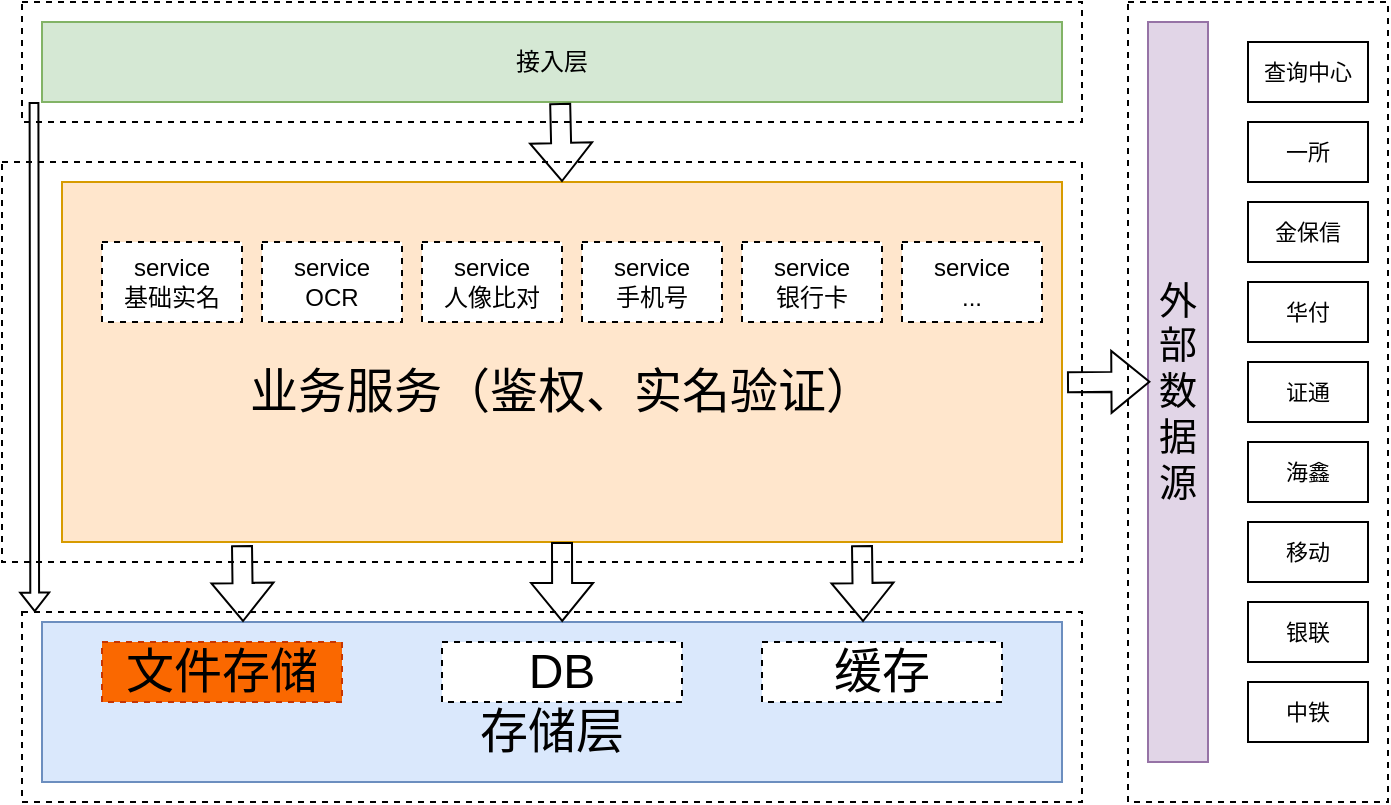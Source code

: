 <mxfile version="16.0.3" type="github">
  <diagram id="qGWWvtlKSTrUDxUpzQvE" name="Page-1">
    <mxGraphModel dx="1000" dy="674" grid="1" gridSize="10" guides="1" tooltips="1" connect="1" arrows="1" fold="1" page="1" pageScale="1" pageWidth="827" pageHeight="1169" math="0" shadow="0">
      <root>
        <mxCell id="0" />
        <mxCell id="1" parent="0" />
        <mxCell id="ccBjOckxw03oqFwDDzEE-33" value="" style="rounded=0;whiteSpace=wrap;html=1;dashed=1;" vertex="1" parent="1">
          <mxGeometry x="613" y="220" width="130" height="400" as="geometry" />
        </mxCell>
        <mxCell id="ccBjOckxw03oqFwDDzEE-14" value="" style="rounded=0;whiteSpace=wrap;html=1;dashed=1;" vertex="1" parent="1">
          <mxGeometry x="60" y="525" width="530" height="95" as="geometry" />
        </mxCell>
        <mxCell id="ccBjOckxw03oqFwDDzEE-12" value="" style="rounded=0;whiteSpace=wrap;html=1;dashed=1;" vertex="1" parent="1">
          <mxGeometry x="50" y="300" width="540" height="200" as="geometry" />
        </mxCell>
        <mxCell id="ccBjOckxw03oqFwDDzEE-5" value="" style="rounded=0;whiteSpace=wrap;html=1;dashed=1;" vertex="1" parent="1">
          <mxGeometry x="60" y="220" width="530" height="60" as="geometry" />
        </mxCell>
        <mxCell id="ccBjOckxw03oqFwDDzEE-1" value="接入层" style="rounded=0;whiteSpace=wrap;html=1;fillColor=#d5e8d4;strokeColor=#82b366;" vertex="1" parent="1">
          <mxGeometry x="70" y="230" width="510" height="40" as="geometry" />
        </mxCell>
        <mxCell id="ccBjOckxw03oqFwDDzEE-2" value="&lt;font style=&quot;font-size: 24px&quot;&gt;&lt;br&gt;业务服务（鉴权、实名验证）&lt;/font&gt;" style="rounded=0;whiteSpace=wrap;html=1;fillColor=#ffe6cc;strokeColor=#d79b00;" vertex="1" parent="1">
          <mxGeometry x="80" y="310" width="500" height="180" as="geometry" />
        </mxCell>
        <mxCell id="ccBjOckxw03oqFwDDzEE-3" value="&lt;font style=&quot;font-size: 24px&quot;&gt;&lt;br&gt;存储层&lt;/font&gt;" style="rounded=0;whiteSpace=wrap;html=1;fillColor=#dae8fc;strokeColor=#6c8ebf;" vertex="1" parent="1">
          <mxGeometry x="70" y="530" width="510" height="80" as="geometry" />
        </mxCell>
        <mxCell id="ccBjOckxw03oqFwDDzEE-4" value="&lt;font style=&quot;font-size: 19px&quot;&gt;外部数据源&lt;/font&gt;" style="rounded=0;whiteSpace=wrap;html=1;fillColor=#e1d5e7;strokeColor=#9673a6;" vertex="1" parent="1">
          <mxGeometry x="623" y="230" width="30" height="370" as="geometry" />
        </mxCell>
        <mxCell id="ccBjOckxw03oqFwDDzEE-6" value="service&lt;br&gt;基础实名" style="rounded=0;whiteSpace=wrap;html=1;dashed=1;" vertex="1" parent="1">
          <mxGeometry x="100" y="340" width="70" height="40" as="geometry" />
        </mxCell>
        <mxCell id="ccBjOckxw03oqFwDDzEE-7" value="service&lt;br&gt;OCR" style="rounded=0;whiteSpace=wrap;html=1;dashed=1;" vertex="1" parent="1">
          <mxGeometry x="180" y="340" width="70" height="40" as="geometry" />
        </mxCell>
        <mxCell id="ccBjOckxw03oqFwDDzEE-8" value="service&lt;br&gt;人像比对" style="rounded=0;whiteSpace=wrap;html=1;dashed=1;" vertex="1" parent="1">
          <mxGeometry x="260" y="340" width="70" height="40" as="geometry" />
        </mxCell>
        <mxCell id="ccBjOckxw03oqFwDDzEE-9" value="service&lt;br&gt;手机号" style="rounded=0;whiteSpace=wrap;html=1;dashed=1;" vertex="1" parent="1">
          <mxGeometry x="340" y="340" width="70" height="40" as="geometry" />
        </mxCell>
        <mxCell id="ccBjOckxw03oqFwDDzEE-10" value="service&lt;br&gt;银行卡" style="rounded=0;whiteSpace=wrap;html=1;dashed=1;" vertex="1" parent="1">
          <mxGeometry x="420" y="340" width="70" height="40" as="geometry" />
        </mxCell>
        <mxCell id="ccBjOckxw03oqFwDDzEE-11" value="service&lt;br&gt;..." style="rounded=0;whiteSpace=wrap;html=1;dashed=1;" vertex="1" parent="1">
          <mxGeometry x="500" y="340" width="70" height="40" as="geometry" />
        </mxCell>
        <mxCell id="ccBjOckxw03oqFwDDzEE-13" value="文件存储" style="rounded=0;whiteSpace=wrap;html=1;dashed=1;fontSize=24;fillColor=#fa6800;strokeColor=#C73500;fontColor=#000000;" vertex="1" parent="1">
          <mxGeometry x="100" y="540" width="120" height="30" as="geometry" />
        </mxCell>
        <mxCell id="ccBjOckxw03oqFwDDzEE-15" value="缓存" style="rounded=0;whiteSpace=wrap;html=1;dashed=1;fontSize=24;" vertex="1" parent="1">
          <mxGeometry x="430" y="540" width="120" height="30" as="geometry" />
        </mxCell>
        <mxCell id="ccBjOckxw03oqFwDDzEE-16" value="DB" style="rounded=0;whiteSpace=wrap;html=1;dashed=1;fontSize=24;" vertex="1" parent="1">
          <mxGeometry x="270" y="540" width="120" height="30" as="geometry" />
        </mxCell>
        <mxCell id="ccBjOckxw03oqFwDDzEE-18" value="查询中心" style="rounded=0;whiteSpace=wrap;html=1;labelBackgroundColor=#FFFFFF;fontSize=11;" vertex="1" parent="1">
          <mxGeometry x="673" y="240" width="60" height="30" as="geometry" />
        </mxCell>
        <mxCell id="ccBjOckxw03oqFwDDzEE-19" value="一所" style="rounded=0;whiteSpace=wrap;html=1;labelBackgroundColor=#FFFFFF;fontSize=11;" vertex="1" parent="1">
          <mxGeometry x="673" y="280" width="60" height="30" as="geometry" />
        </mxCell>
        <mxCell id="ccBjOckxw03oqFwDDzEE-20" value="金保信" style="rounded=0;whiteSpace=wrap;html=1;labelBackgroundColor=#FFFFFF;fontSize=11;" vertex="1" parent="1">
          <mxGeometry x="673" y="320" width="60" height="30" as="geometry" />
        </mxCell>
        <mxCell id="ccBjOckxw03oqFwDDzEE-21" value="华付" style="rounded=0;whiteSpace=wrap;html=1;labelBackgroundColor=#FFFFFF;fontSize=11;" vertex="1" parent="1">
          <mxGeometry x="673" y="360" width="60" height="30" as="geometry" />
        </mxCell>
        <mxCell id="ccBjOckxw03oqFwDDzEE-22" value="证通" style="rounded=0;whiteSpace=wrap;html=1;labelBackgroundColor=#FFFFFF;fontSize=11;" vertex="1" parent="1">
          <mxGeometry x="673" y="400" width="60" height="30" as="geometry" />
        </mxCell>
        <mxCell id="ccBjOckxw03oqFwDDzEE-23" value="海鑫" style="rounded=0;whiteSpace=wrap;html=1;labelBackgroundColor=#FFFFFF;fontSize=11;" vertex="1" parent="1">
          <mxGeometry x="673" y="440" width="60" height="30" as="geometry" />
        </mxCell>
        <mxCell id="ccBjOckxw03oqFwDDzEE-24" value="移动" style="rounded=0;whiteSpace=wrap;html=1;labelBackgroundColor=#FFFFFF;fontSize=11;" vertex="1" parent="1">
          <mxGeometry x="673" y="480" width="60" height="30" as="geometry" />
        </mxCell>
        <mxCell id="ccBjOckxw03oqFwDDzEE-25" value="银联" style="rounded=0;whiteSpace=wrap;html=1;labelBackgroundColor=#FFFFFF;fontSize=11;" vertex="1" parent="1">
          <mxGeometry x="673" y="520" width="60" height="30" as="geometry" />
        </mxCell>
        <mxCell id="ccBjOckxw03oqFwDDzEE-26" value="中铁" style="rounded=0;whiteSpace=wrap;html=1;labelBackgroundColor=#FFFFFF;fontSize=11;" vertex="1" parent="1">
          <mxGeometry x="673" y="560" width="60" height="30" as="geometry" />
        </mxCell>
        <mxCell id="ccBjOckxw03oqFwDDzEE-27" value="" style="shape=flexArrow;endArrow=classic;html=1;rounded=0;fontSize=11;entryX=0.5;entryY=0;entryDx=0;entryDy=0;exitX=0.508;exitY=1.012;exitDx=0;exitDy=0;exitPerimeter=0;" edge="1" parent="1" source="ccBjOckxw03oqFwDDzEE-1" target="ccBjOckxw03oqFwDDzEE-2">
          <mxGeometry width="50" height="50" relative="1" as="geometry">
            <mxPoint x="310" y="390" as="sourcePoint" />
            <mxPoint x="360" y="340" as="targetPoint" />
          </mxGeometry>
        </mxCell>
        <mxCell id="ccBjOckxw03oqFwDDzEE-28" value="" style="shape=flexArrow;endArrow=classic;html=1;rounded=0;fontSize=11;entryX=0.51;entryY=0;entryDx=0;entryDy=0;entryPerimeter=0;exitX=0.5;exitY=1;exitDx=0;exitDy=0;" edge="1" parent="1" source="ccBjOckxw03oqFwDDzEE-2" target="ccBjOckxw03oqFwDDzEE-3">
          <mxGeometry width="50" height="50" relative="1" as="geometry">
            <mxPoint x="310" y="390" as="sourcePoint" />
            <mxPoint x="360" y="340" as="targetPoint" />
          </mxGeometry>
        </mxCell>
        <mxCell id="ccBjOckxw03oqFwDDzEE-29" value="" style="shape=flexArrow;endArrow=classic;html=1;rounded=0;fontSize=11;entryX=0.51;entryY=0;entryDx=0;entryDy=0;entryPerimeter=0;exitX=0.509;exitY=1.009;exitDx=0;exitDy=0;exitPerimeter=0;" edge="1" parent="1">
          <mxGeometry width="50" height="50" relative="1" as="geometry">
            <mxPoint x="480.0" y="491.62" as="sourcePoint" />
            <mxPoint x="480.51" y="530" as="targetPoint" />
          </mxGeometry>
        </mxCell>
        <mxCell id="ccBjOckxw03oqFwDDzEE-30" value="" style="shape=flexArrow;endArrow=classic;html=1;rounded=0;fontSize=11;entryX=0.51;entryY=0;entryDx=0;entryDy=0;entryPerimeter=0;exitX=0.509;exitY=1.009;exitDx=0;exitDy=0;exitPerimeter=0;" edge="1" parent="1">
          <mxGeometry width="50" height="50" relative="1" as="geometry">
            <mxPoint x="170.0" y="491.62" as="sourcePoint" />
            <mxPoint x="170.51" y="530" as="targetPoint" />
          </mxGeometry>
        </mxCell>
        <mxCell id="ccBjOckxw03oqFwDDzEE-32" value="" style="shape=flexArrow;endArrow=classic;html=1;rounded=0;fontSize=11;entryX=0.012;entryY=0.001;entryDx=0;entryDy=0;entryPerimeter=0;width=4.39;endSize=2.761;endWidth=9.078;" edge="1" parent="1" target="ccBjOckxw03oqFwDDzEE-14">
          <mxGeometry width="50" height="50" relative="1" as="geometry">
            <mxPoint x="66" y="270" as="sourcePoint" />
            <mxPoint x="90" y="375" as="targetPoint" />
          </mxGeometry>
        </mxCell>
        <mxCell id="ccBjOckxw03oqFwDDzEE-34" value="" style="shape=flexArrow;endArrow=classic;html=1;rounded=0;fontSize=11;entryX=0.04;entryY=0.486;entryDx=0;entryDy=0;entryPerimeter=0;exitX=1.005;exitY=0.556;exitDx=0;exitDy=0;exitPerimeter=0;" edge="1" parent="1" source="ccBjOckxw03oqFwDDzEE-2" target="ccBjOckxw03oqFwDDzEE-4">
          <mxGeometry width="50" height="50" relative="1" as="geometry">
            <mxPoint x="370" y="410" as="sourcePoint" />
            <mxPoint x="420" y="360" as="targetPoint" />
          </mxGeometry>
        </mxCell>
      </root>
    </mxGraphModel>
  </diagram>
</mxfile>
